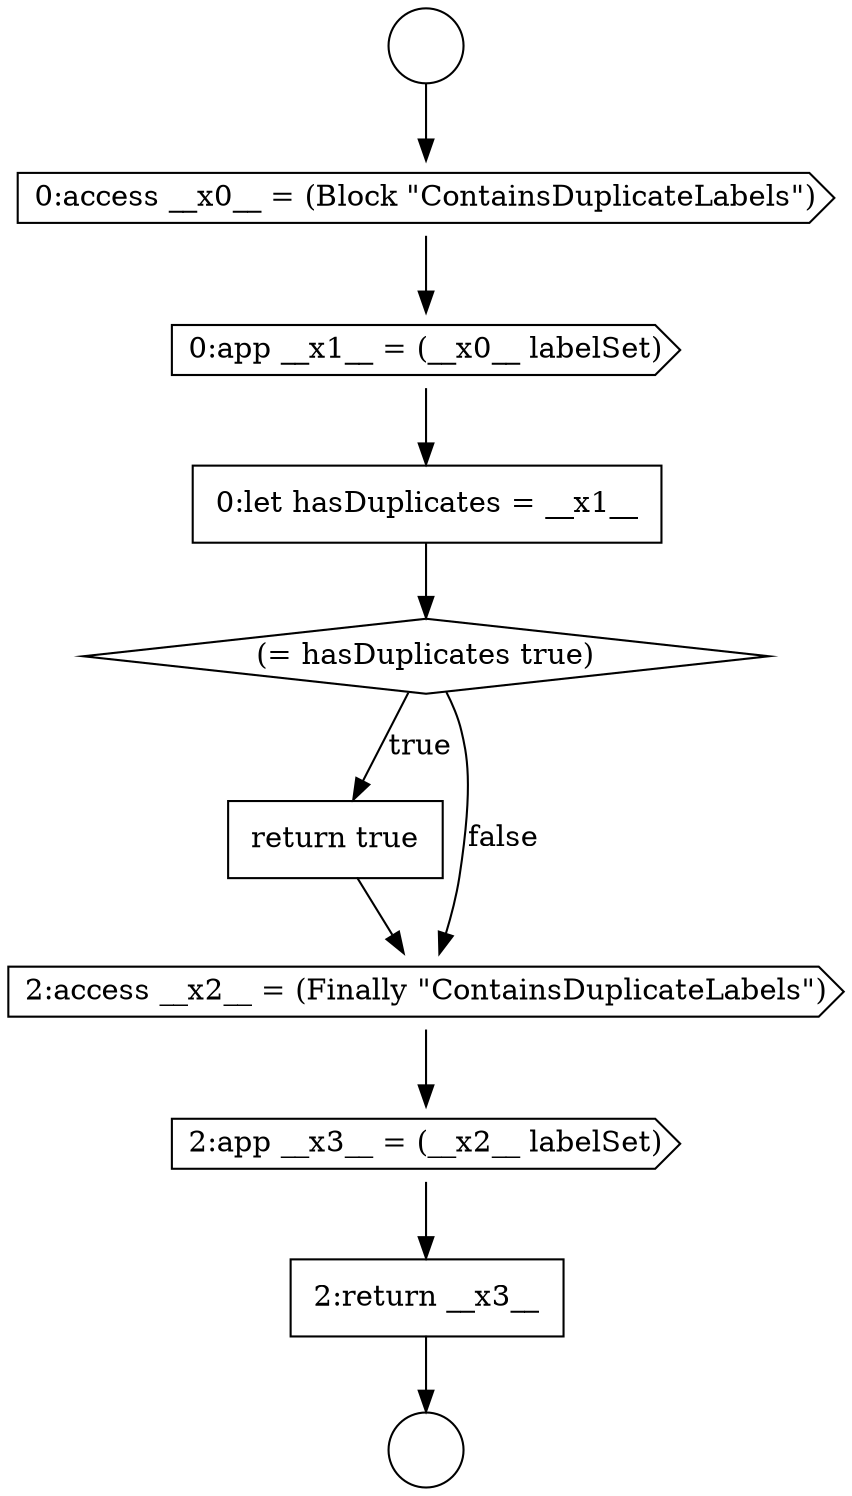 digraph {
  node8723 [shape=circle label=" " color="black" fillcolor="white" style=filled]
  node8727 [shape=none, margin=0, label=<<font color="black">
    <table border="0" cellborder="1" cellspacing="0" cellpadding="10">
      <tr><td align="left">0:let hasDuplicates = __x1__</td></tr>
    </table>
  </font>> color="black" fillcolor="white" style=filled]
  node8724 [shape=circle label=" " color="black" fillcolor="white" style=filled]
  node8732 [shape=none, margin=0, label=<<font color="black">
    <table border="0" cellborder="1" cellspacing="0" cellpadding="10">
      <tr><td align="left">2:return __x3__</td></tr>
    </table>
  </font>> color="black" fillcolor="white" style=filled]
  node8728 [shape=diamond, label=<<font color="black">(= hasDuplicates true)</font>> color="black" fillcolor="white" style=filled]
  node8731 [shape=cds, label=<<font color="black">2:app __x3__ = (__x2__ labelSet)</font>> color="black" fillcolor="white" style=filled]
  node8725 [shape=cds, label=<<font color="black">0:access __x0__ = (Block &quot;ContainsDuplicateLabels&quot;)</font>> color="black" fillcolor="white" style=filled]
  node8729 [shape=none, margin=0, label=<<font color="black">
    <table border="0" cellborder="1" cellspacing="0" cellpadding="10">
      <tr><td align="left">return true</td></tr>
    </table>
  </font>> color="black" fillcolor="white" style=filled]
  node8726 [shape=cds, label=<<font color="black">0:app __x1__ = (__x0__ labelSet)</font>> color="black" fillcolor="white" style=filled]
  node8730 [shape=cds, label=<<font color="black">2:access __x2__ = (Finally &quot;ContainsDuplicateLabels&quot;)</font>> color="black" fillcolor="white" style=filled]
  node8732 -> node8724 [ color="black"]
  node8730 -> node8731 [ color="black"]
  node8727 -> node8728 [ color="black"]
  node8726 -> node8727 [ color="black"]
  node8725 -> node8726 [ color="black"]
  node8723 -> node8725 [ color="black"]
  node8731 -> node8732 [ color="black"]
  node8728 -> node8729 [label=<<font color="black">true</font>> color="black"]
  node8728 -> node8730 [label=<<font color="black">false</font>> color="black"]
  node8729 -> node8730 [ color="black"]
}
